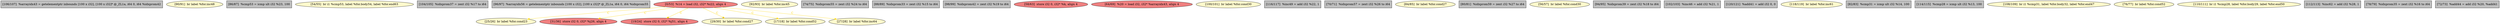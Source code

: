 
digraph G {


node886 [fillcolor=grey,label="[106/107]  %arrayidx43 = getelementptr inbounds [100 x i32], [100 x i32]* @_ZL1a, i64 0, i64 %idxprom42",shape=rectangle,style=filled ]
node883 [fillcolor=lemonchiffon,label="[90/91]  br label %for.inc48",shape=ellipse,style=filled ]
node902 [fillcolor=grey,label="[86/87]  %cmp53 = icmp ult i32 %23, 100",shape=rectangle,style=filled ]
node908 [fillcolor=lemonchiffon,label="[54/55]  br i1 %cmp53, label %for.body54, label %for.end63",shape=ellipse,style=filled ]
node887 [fillcolor=grey,label="[104/105]  %idxprom37 = zext i32 %17 to i64",shape=rectangle,style=filled ]
node882 [fillcolor=grey,label="[96/97]  %arrayidx56 = getelementptr inbounds [100 x i32], [100 x i32]* @_ZL1a, i64 0, i64 %idxprom55",shape=rectangle,style=filled ]
node900 [fillcolor=lemonchiffon,label="[25/26]  br label %for.cond23",shape=ellipse,style=filled ]
node885 [fillcolor=lemonchiffon,label="[92/93]  br label %for.inc45",shape=ellipse,style=filled ]
node879 [fillcolor=grey,label="[74/75]  %idxprom55 = zext i32 %24 to i64",shape=rectangle,style=filled ]
node901 [fillcolor=grey,label="[88/89]  %idxprom33 = zext i32 %15 to i64",shape=rectangle,style=filled ]
node874 [fillcolor=grey,label="[98/99]  %idxprom42 = zext i32 %19 to i64",shape=rectangle,style=filled ]
node905 [fillcolor=lightcoral,label="[58/63]  store i32 0, i32* %k, align 4",shape=ellipse,style=filled ]
node884 [fillcolor=lightcoral,label="[64/69]  %20 = load i32, i32* %arrayidx43, align 4",shape=ellipse,style=filled ]
node909 [fillcolor=lightcoral,label="[31/36]  store i32 0, i32* %j26, align 4",shape=ellipse,style=filled ]
node878 [fillcolor=lemonchiffon,label="[100/101]  br label %for.cond30",shape=ellipse,style=filled ]
node875 [fillcolor=grey,label="[116/117]  %inc49 = add i32 %22, 1",shape=rectangle,style=filled ]
node904 [fillcolor=grey,label="[70/71]  %idxprom57 = zext i32 %26 to i64",shape=rectangle,style=filled ]
node877 [fillcolor=lemonchiffon,label="[84/85]  br label %for.cond27",shape=ellipse,style=filled ]
node880 [fillcolor=grey,label="[80/81]  %idxprom59 = zext i32 %27 to i64",shape=rectangle,style=filled ]
node906 [fillcolor=lemonchiffon,label="[56/57]  br label %for.cond30",shape=ellipse,style=filled ]
node881 [fillcolor=grey,label="[94/95]  %idxprom39 = zext i32 %18 to i64",shape=rectangle,style=filled ]
node876 [fillcolor=grey,label="[102/103]  %inc46 = add i32 %21, 1",shape=rectangle,style=filled ]
node873 [fillcolor=lightcoral,label="[19/24]  store i32 0, i32* %j51, align 4",shape=ellipse,style=filled ]
node889 [fillcolor=grey,label="[120/121]  %add41 = add i32 0, 0",shape=rectangle,style=filled ]
node894 [fillcolor=lemonchiffon,label="[29/30]  br label %for.cond27",shape=ellipse,style=filled ]
node890 [fillcolor=lemonchiffon,label="[118/119]  br label %for.inc61",shape=ellipse,style=filled ]
node891 [fillcolor=grey,label="[82/83]  %cmp31 = icmp ult i32 %14, 100",shape=rectangle,style=filled ]
node895 [fillcolor=grey,label="[114/115]  %cmp28 = icmp ult i32 %13, 100",shape=rectangle,style=filled ]
node888 [fillcolor=lemonchiffon,label="[17/18]  br label %for.cond52",shape=ellipse,style=filled ]
node892 [fillcolor=lemonchiffon,label="[27/28]  br label %for.inc64",shape=ellipse,style=filled ]
node893 [fillcolor=lemonchiffon,label="[108/109]  br i1 %cmp31, label %for.body32, label %for.end47",shape=ellipse,style=filled ]
node899 [fillcolor=lemonchiffon,label="[76/77]  br label %for.cond52",shape=ellipse,style=filled ]
node896 [fillcolor=lemonchiffon,label="[110/111]  br i1 %cmp28, label %for.body29, label %for.end50",shape=ellipse,style=filled ]
node897 [fillcolor=grey,label="[112/113]  %inc62 = add i32 %28, 1",shape=rectangle,style=filled ]
node898 [fillcolor=grey,label="[78/79]  %idxprom35 = zext i32 %16 to i64",shape=rectangle,style=filled ]
node903 [fillcolor=grey,label="[72/73]  %add44 = add i32 %20, %add41",shape=rectangle,style=filled ]
node907 [fillcolor=lightcoral,label="[0/53]  %14 = load i32, i32* %i22, align 4",shape=ellipse,style=filled ]

node907->node888 [style=solid,color=gold,label="C",penwidth=1.0,fontcolor=gold ]
node907->node909 [style=solid,color=gold,label="C",penwidth=1.0,fontcolor=gold ]
node907->node892 [style=solid,color=gold,label="C",penwidth=1.0,fontcolor=gold ]
node907->node894 [style=solid,color=gold,label="C",penwidth=1.0,fontcolor=gold ]
node907->node873 [style=solid,color=gold,label="C",penwidth=1.0,fontcolor=gold ]
node907->node900 [style=solid,color=gold,label="C",penwidth=1.0,fontcolor=gold ]


}
